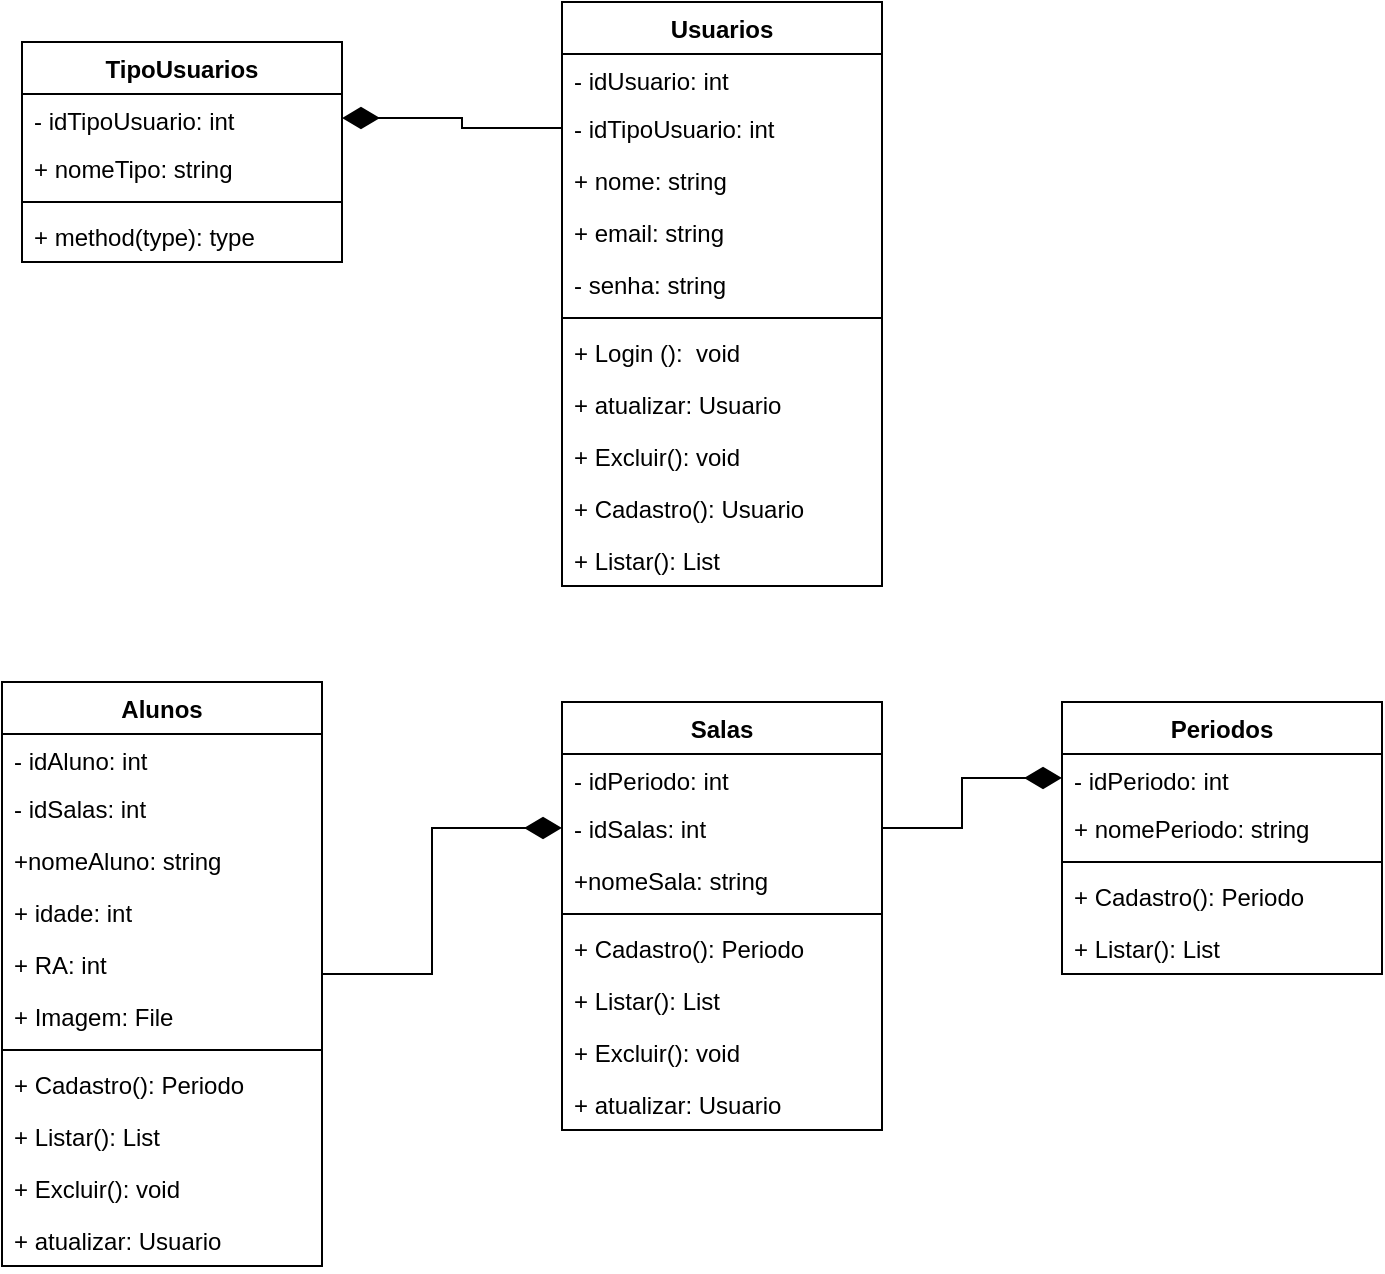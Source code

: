 <mxfile version="16.6.3" type="device"><diagram id="C5RBs43oDa-KdzZeNtuy" name="UML"><mxGraphModel dx="1153" dy="608" grid="1" gridSize="10" guides="1" tooltips="1" connect="1" arrows="1" fold="1" page="1" pageScale="1" pageWidth="827" pageHeight="1169" math="0" shadow="0"><root><mxCell id="WIyWlLk6GJQsqaUBKTNV-0"/><mxCell id="WIyWlLk6GJQsqaUBKTNV-1" parent="WIyWlLk6GJQsqaUBKTNV-0"/><mxCell id="UPkDQJJIunzgrp4eBwO8-0" value="TipoUsuarios" style="swimlane;fontStyle=1;align=center;verticalAlign=top;childLayout=stackLayout;horizontal=1;startSize=26;horizontalStack=0;resizeParent=1;resizeParentMax=0;resizeLast=0;collapsible=1;marginBottom=0;" vertex="1" parent="WIyWlLk6GJQsqaUBKTNV-1"><mxGeometry x="90" y="310" width="160" height="110" as="geometry"/></mxCell><mxCell id="UPkDQJJIunzgrp4eBwO8-1" value="- idTipoUsuario: int" style="text;strokeColor=none;fillColor=none;align=left;verticalAlign=top;spacingLeft=4;spacingRight=4;overflow=hidden;rotatable=0;points=[[0,0.5],[1,0.5]];portConstraint=eastwest;" vertex="1" parent="UPkDQJJIunzgrp4eBwO8-0"><mxGeometry y="26" width="160" height="24" as="geometry"/></mxCell><mxCell id="UPkDQJJIunzgrp4eBwO8-5" value="+ nomeTipo: string" style="text;strokeColor=none;fillColor=none;align=left;verticalAlign=top;spacingLeft=4;spacingRight=4;overflow=hidden;rotatable=0;points=[[0,0.5],[1,0.5]];portConstraint=eastwest;" vertex="1" parent="UPkDQJJIunzgrp4eBwO8-0"><mxGeometry y="50" width="160" height="26" as="geometry"/></mxCell><mxCell id="UPkDQJJIunzgrp4eBwO8-2" value="" style="line;strokeWidth=1;fillColor=none;align=left;verticalAlign=middle;spacingTop=-1;spacingLeft=3;spacingRight=3;rotatable=0;labelPosition=right;points=[];portConstraint=eastwest;" vertex="1" parent="UPkDQJJIunzgrp4eBwO8-0"><mxGeometry y="76" width="160" height="8" as="geometry"/></mxCell><mxCell id="UPkDQJJIunzgrp4eBwO8-3" value="+ method(type): type" style="text;strokeColor=none;fillColor=none;align=left;verticalAlign=top;spacingLeft=4;spacingRight=4;overflow=hidden;rotatable=0;points=[[0,0.5],[1,0.5]];portConstraint=eastwest;" vertex="1" parent="UPkDQJJIunzgrp4eBwO8-0"><mxGeometry y="84" width="160" height="26" as="geometry"/></mxCell><mxCell id="UPkDQJJIunzgrp4eBwO8-8" value="Usuarios" style="swimlane;fontStyle=1;align=center;verticalAlign=top;childLayout=stackLayout;horizontal=1;startSize=26;horizontalStack=0;resizeParent=1;resizeParentMax=0;resizeLast=0;collapsible=1;marginBottom=0;" vertex="1" parent="WIyWlLk6GJQsqaUBKTNV-1"><mxGeometry x="360" y="290" width="160" height="292" as="geometry"/></mxCell><mxCell id="UPkDQJJIunzgrp4eBwO8-9" value="- idUsuario: int" style="text;strokeColor=none;fillColor=none;align=left;verticalAlign=top;spacingLeft=4;spacingRight=4;overflow=hidden;rotatable=0;points=[[0,0.5],[1,0.5]];portConstraint=eastwest;" vertex="1" parent="UPkDQJJIunzgrp4eBwO8-8"><mxGeometry y="26" width="160" height="24" as="geometry"/></mxCell><mxCell id="UPkDQJJIunzgrp4eBwO8-10" value="- idTipoUsuario: int" style="text;strokeColor=none;fillColor=none;align=left;verticalAlign=top;spacingLeft=4;spacingRight=4;overflow=hidden;rotatable=0;points=[[0,0.5],[1,0.5]];portConstraint=eastwest;" vertex="1" parent="UPkDQJJIunzgrp4eBwO8-8"><mxGeometry y="50" width="160" height="26" as="geometry"/></mxCell><mxCell id="UPkDQJJIunzgrp4eBwO8-13" value="+ nome: string" style="text;strokeColor=none;fillColor=none;align=left;verticalAlign=top;spacingLeft=4;spacingRight=4;overflow=hidden;rotatable=0;points=[[0,0.5],[1,0.5]];portConstraint=eastwest;" vertex="1" parent="UPkDQJJIunzgrp4eBwO8-8"><mxGeometry y="76" width="160" height="26" as="geometry"/></mxCell><mxCell id="UPkDQJJIunzgrp4eBwO8-14" value="+ email: string" style="text;strokeColor=none;fillColor=none;align=left;verticalAlign=top;spacingLeft=4;spacingRight=4;overflow=hidden;rotatable=0;points=[[0,0.5],[1,0.5]];portConstraint=eastwest;" vertex="1" parent="UPkDQJJIunzgrp4eBwO8-8"><mxGeometry y="102" width="160" height="26" as="geometry"/></mxCell><mxCell id="UPkDQJJIunzgrp4eBwO8-15" value="- senha: string" style="text;strokeColor=none;fillColor=none;align=left;verticalAlign=top;spacingLeft=4;spacingRight=4;overflow=hidden;rotatable=0;points=[[0,0.5],[1,0.5]];portConstraint=eastwest;" vertex="1" parent="UPkDQJJIunzgrp4eBwO8-8"><mxGeometry y="128" width="160" height="26" as="geometry"/></mxCell><mxCell id="UPkDQJJIunzgrp4eBwO8-11" value="" style="line;strokeWidth=1;fillColor=none;align=left;verticalAlign=middle;spacingTop=-1;spacingLeft=3;spacingRight=3;rotatable=0;labelPosition=right;points=[];portConstraint=eastwest;" vertex="1" parent="UPkDQJJIunzgrp4eBwO8-8"><mxGeometry y="154" width="160" height="8" as="geometry"/></mxCell><mxCell id="UPkDQJJIunzgrp4eBwO8-12" value="+ Login ():  void" style="text;strokeColor=none;fillColor=none;align=left;verticalAlign=top;spacingLeft=4;spacingRight=4;overflow=hidden;rotatable=0;points=[[0,0.5],[1,0.5]];portConstraint=eastwest;" vertex="1" parent="UPkDQJJIunzgrp4eBwO8-8"><mxGeometry y="162" width="160" height="26" as="geometry"/></mxCell><mxCell id="UPkDQJJIunzgrp4eBwO8-17" value="+ atualizar: Usuario" style="text;strokeColor=none;fillColor=none;align=left;verticalAlign=top;spacingLeft=4;spacingRight=4;overflow=hidden;rotatable=0;points=[[0,0.5],[1,0.5]];portConstraint=eastwest;" vertex="1" parent="UPkDQJJIunzgrp4eBwO8-8"><mxGeometry y="188" width="160" height="26" as="geometry"/></mxCell><mxCell id="UPkDQJJIunzgrp4eBwO8-16" value="+ Excluir(): void" style="text;strokeColor=none;fillColor=none;align=left;verticalAlign=top;spacingLeft=4;spacingRight=4;overflow=hidden;rotatable=0;points=[[0,0.5],[1,0.5]];portConstraint=eastwest;" vertex="1" parent="UPkDQJJIunzgrp4eBwO8-8"><mxGeometry y="214" width="160" height="26" as="geometry"/></mxCell><mxCell id="UPkDQJJIunzgrp4eBwO8-18" value="+ Cadastro(): Usuario" style="text;strokeColor=none;fillColor=none;align=left;verticalAlign=top;spacingLeft=4;spacingRight=4;overflow=hidden;rotatable=0;points=[[0,0.5],[1,0.5]];portConstraint=eastwest;" vertex="1" parent="UPkDQJJIunzgrp4eBwO8-8"><mxGeometry y="240" width="160" height="26" as="geometry"/></mxCell><mxCell id="UPkDQJJIunzgrp4eBwO8-36" value="+ Listar(): List" style="text;strokeColor=none;fillColor=none;align=left;verticalAlign=top;spacingLeft=4;spacingRight=4;overflow=hidden;rotatable=0;points=[[0,0.5],[1,0.5]];portConstraint=eastwest;" vertex="1" parent="UPkDQJJIunzgrp4eBwO8-8"><mxGeometry y="266" width="160" height="26" as="geometry"/></mxCell><mxCell id="UPkDQJJIunzgrp4eBwO8-30" value="Periodos" style="swimlane;fontStyle=1;align=center;verticalAlign=top;childLayout=stackLayout;horizontal=1;startSize=26;horizontalStack=0;resizeParent=1;resizeParentMax=0;resizeLast=0;collapsible=1;marginBottom=0;" vertex="1" parent="WIyWlLk6GJQsqaUBKTNV-1"><mxGeometry x="610" y="640" width="160" height="136" as="geometry"/></mxCell><mxCell id="UPkDQJJIunzgrp4eBwO8-31" value="- idPeriodo: int" style="text;strokeColor=none;fillColor=none;align=left;verticalAlign=top;spacingLeft=4;spacingRight=4;overflow=hidden;rotatable=0;points=[[0,0.5],[1,0.5]];portConstraint=eastwest;" vertex="1" parent="UPkDQJJIunzgrp4eBwO8-30"><mxGeometry y="26" width="160" height="24" as="geometry"/></mxCell><mxCell id="UPkDQJJIunzgrp4eBwO8-32" value="+ nomePeriodo: string" style="text;strokeColor=none;fillColor=none;align=left;verticalAlign=top;spacingLeft=4;spacingRight=4;overflow=hidden;rotatable=0;points=[[0,0.5],[1,0.5]];portConstraint=eastwest;" vertex="1" parent="UPkDQJJIunzgrp4eBwO8-30"><mxGeometry y="50" width="160" height="26" as="geometry"/></mxCell><mxCell id="UPkDQJJIunzgrp4eBwO8-33" value="" style="line;strokeWidth=1;fillColor=none;align=left;verticalAlign=middle;spacingTop=-1;spacingLeft=3;spacingRight=3;rotatable=0;labelPosition=right;points=[];portConstraint=eastwest;" vertex="1" parent="UPkDQJJIunzgrp4eBwO8-30"><mxGeometry y="76" width="160" height="8" as="geometry"/></mxCell><mxCell id="UPkDQJJIunzgrp4eBwO8-34" value="+ Cadastro(): Periodo" style="text;strokeColor=none;fillColor=none;align=left;verticalAlign=top;spacingLeft=4;spacingRight=4;overflow=hidden;rotatable=0;points=[[0,0.5],[1,0.5]];portConstraint=eastwest;" vertex="1" parent="UPkDQJJIunzgrp4eBwO8-30"><mxGeometry y="84" width="160" height="26" as="geometry"/></mxCell><mxCell id="UPkDQJJIunzgrp4eBwO8-35" value="+ Listar(): List" style="text;strokeColor=none;fillColor=none;align=left;verticalAlign=top;spacingLeft=4;spacingRight=4;overflow=hidden;rotatable=0;points=[[0,0.5],[1,0.5]];portConstraint=eastwest;" vertex="1" parent="UPkDQJJIunzgrp4eBwO8-30"><mxGeometry y="110" width="160" height="26" as="geometry"/></mxCell><mxCell id="UPkDQJJIunzgrp4eBwO8-38" value="Salas" style="swimlane;fontStyle=1;align=center;verticalAlign=top;childLayout=stackLayout;horizontal=1;startSize=26;horizontalStack=0;resizeParent=1;resizeParentMax=0;resizeLast=0;collapsible=1;marginBottom=0;" vertex="1" parent="WIyWlLk6GJQsqaUBKTNV-1"><mxGeometry x="360" y="640" width="160" height="214" as="geometry"/></mxCell><mxCell id="UPkDQJJIunzgrp4eBwO8-39" value="- idPeriodo: int" style="text;strokeColor=none;fillColor=none;align=left;verticalAlign=top;spacingLeft=4;spacingRight=4;overflow=hidden;rotatable=0;points=[[0,0.5],[1,0.5]];portConstraint=eastwest;" vertex="1" parent="UPkDQJJIunzgrp4eBwO8-38"><mxGeometry y="26" width="160" height="24" as="geometry"/></mxCell><mxCell id="UPkDQJJIunzgrp4eBwO8-40" value="- idSalas: int" style="text;strokeColor=none;fillColor=none;align=left;verticalAlign=top;spacingLeft=4;spacingRight=4;overflow=hidden;rotatable=0;points=[[0,0.5],[1,0.5]];portConstraint=eastwest;" vertex="1" parent="UPkDQJJIunzgrp4eBwO8-38"><mxGeometry y="50" width="160" height="26" as="geometry"/></mxCell><mxCell id="UPkDQJJIunzgrp4eBwO8-44" value="+nomeSala: string" style="text;strokeColor=none;fillColor=none;align=left;verticalAlign=top;spacingLeft=4;spacingRight=4;overflow=hidden;rotatable=0;points=[[0,0.5],[1,0.5]];portConstraint=eastwest;" vertex="1" parent="UPkDQJJIunzgrp4eBwO8-38"><mxGeometry y="76" width="160" height="26" as="geometry"/></mxCell><mxCell id="UPkDQJJIunzgrp4eBwO8-41" value="" style="line;strokeWidth=1;fillColor=none;align=left;verticalAlign=middle;spacingTop=-1;spacingLeft=3;spacingRight=3;rotatable=0;labelPosition=right;points=[];portConstraint=eastwest;" vertex="1" parent="UPkDQJJIunzgrp4eBwO8-38"><mxGeometry y="102" width="160" height="8" as="geometry"/></mxCell><mxCell id="UPkDQJJIunzgrp4eBwO8-42" value="+ Cadastro(): Periodo" style="text;strokeColor=none;fillColor=none;align=left;verticalAlign=top;spacingLeft=4;spacingRight=4;overflow=hidden;rotatable=0;points=[[0,0.5],[1,0.5]];portConstraint=eastwest;" vertex="1" parent="UPkDQJJIunzgrp4eBwO8-38"><mxGeometry y="110" width="160" height="26" as="geometry"/></mxCell><mxCell id="UPkDQJJIunzgrp4eBwO8-43" value="+ Listar(): List" style="text;strokeColor=none;fillColor=none;align=left;verticalAlign=top;spacingLeft=4;spacingRight=4;overflow=hidden;rotatable=0;points=[[0,0.5],[1,0.5]];portConstraint=eastwest;" vertex="1" parent="UPkDQJJIunzgrp4eBwO8-38"><mxGeometry y="136" width="160" height="26" as="geometry"/></mxCell><mxCell id="UPkDQJJIunzgrp4eBwO8-45" value="+ Excluir(): void" style="text;strokeColor=none;fillColor=none;align=left;verticalAlign=top;spacingLeft=4;spacingRight=4;overflow=hidden;rotatable=0;points=[[0,0.5],[1,0.5]];portConstraint=eastwest;" vertex="1" parent="UPkDQJJIunzgrp4eBwO8-38"><mxGeometry y="162" width="160" height="26" as="geometry"/></mxCell><mxCell id="UPkDQJJIunzgrp4eBwO8-46" value="+ atualizar: Usuario" style="text;strokeColor=none;fillColor=none;align=left;verticalAlign=top;spacingLeft=4;spacingRight=4;overflow=hidden;rotatable=0;points=[[0,0.5],[1,0.5]];portConstraint=eastwest;" vertex="1" parent="UPkDQJJIunzgrp4eBwO8-38"><mxGeometry y="188" width="160" height="26" as="geometry"/></mxCell><mxCell id="UPkDQJJIunzgrp4eBwO8-64" style="edgeStyle=orthogonalEdgeStyle;rounded=0;orthogonalLoop=1;jettySize=auto;html=1;entryX=0;entryY=0.5;entryDx=0;entryDy=0;endArrow=diamondThin;endFill=1;endSize=16;targetPerimeterSpacing=0;strokeWidth=1;" edge="1" parent="WIyWlLk6GJQsqaUBKTNV-1" source="UPkDQJJIunzgrp4eBwO8-48" target="UPkDQJJIunzgrp4eBwO8-40"><mxGeometry relative="1" as="geometry"/></mxCell><mxCell id="UPkDQJJIunzgrp4eBwO8-48" value="Alunos" style="swimlane;fontStyle=1;align=center;verticalAlign=top;childLayout=stackLayout;horizontal=1;startSize=26;horizontalStack=0;resizeParent=1;resizeParentMax=0;resizeLast=0;collapsible=1;marginBottom=0;" vertex="1" parent="WIyWlLk6GJQsqaUBKTNV-1"><mxGeometry x="80" y="630" width="160" height="292" as="geometry"/></mxCell><mxCell id="UPkDQJJIunzgrp4eBwO8-49" value="- idAluno: int" style="text;strokeColor=none;fillColor=none;align=left;verticalAlign=top;spacingLeft=4;spacingRight=4;overflow=hidden;rotatable=0;points=[[0,0.5],[1,0.5]];portConstraint=eastwest;" vertex="1" parent="UPkDQJJIunzgrp4eBwO8-48"><mxGeometry y="26" width="160" height="24" as="geometry"/></mxCell><mxCell id="UPkDQJJIunzgrp4eBwO8-50" value="- idSalas: int" style="text;strokeColor=none;fillColor=none;align=left;verticalAlign=top;spacingLeft=4;spacingRight=4;overflow=hidden;rotatable=0;points=[[0,0.5],[1,0.5]];portConstraint=eastwest;" vertex="1" parent="UPkDQJJIunzgrp4eBwO8-48"><mxGeometry y="50" width="160" height="26" as="geometry"/></mxCell><mxCell id="UPkDQJJIunzgrp4eBwO8-51" value="+nomeAluno: string" style="text;strokeColor=none;fillColor=none;align=left;verticalAlign=top;spacingLeft=4;spacingRight=4;overflow=hidden;rotatable=0;points=[[0,0.5],[1,0.5]];portConstraint=eastwest;" vertex="1" parent="UPkDQJJIunzgrp4eBwO8-48"><mxGeometry y="76" width="160" height="26" as="geometry"/></mxCell><mxCell id="UPkDQJJIunzgrp4eBwO8-57" value="+ idade: int" style="text;strokeColor=none;fillColor=none;align=left;verticalAlign=top;spacingLeft=4;spacingRight=4;overflow=hidden;rotatable=0;points=[[0,0.5],[1,0.5]];portConstraint=eastwest;" vertex="1" parent="UPkDQJJIunzgrp4eBwO8-48"><mxGeometry y="102" width="160" height="26" as="geometry"/></mxCell><mxCell id="UPkDQJJIunzgrp4eBwO8-58" value="+ RA: int" style="text;strokeColor=none;fillColor=none;align=left;verticalAlign=top;spacingLeft=4;spacingRight=4;overflow=hidden;rotatable=0;points=[[0,0.5],[1,0.5]];portConstraint=eastwest;" vertex="1" parent="UPkDQJJIunzgrp4eBwO8-48"><mxGeometry y="128" width="160" height="26" as="geometry"/></mxCell><mxCell id="UPkDQJJIunzgrp4eBwO8-59" value="+ Imagem: File" style="text;strokeColor=none;fillColor=none;align=left;verticalAlign=top;spacingLeft=4;spacingRight=4;overflow=hidden;rotatable=0;points=[[0,0.5],[1,0.5]];portConstraint=eastwest;" vertex="1" parent="UPkDQJJIunzgrp4eBwO8-48"><mxGeometry y="154" width="160" height="26" as="geometry"/></mxCell><mxCell id="UPkDQJJIunzgrp4eBwO8-52" value="" style="line;strokeWidth=1;fillColor=none;align=left;verticalAlign=middle;spacingTop=-1;spacingLeft=3;spacingRight=3;rotatable=0;labelPosition=right;points=[];portConstraint=eastwest;" vertex="1" parent="UPkDQJJIunzgrp4eBwO8-48"><mxGeometry y="180" width="160" height="8" as="geometry"/></mxCell><mxCell id="UPkDQJJIunzgrp4eBwO8-53" value="+ Cadastro(): Periodo" style="text;strokeColor=none;fillColor=none;align=left;verticalAlign=top;spacingLeft=4;spacingRight=4;overflow=hidden;rotatable=0;points=[[0,0.5],[1,0.5]];portConstraint=eastwest;" vertex="1" parent="UPkDQJJIunzgrp4eBwO8-48"><mxGeometry y="188" width="160" height="26" as="geometry"/></mxCell><mxCell id="UPkDQJJIunzgrp4eBwO8-54" value="+ Listar(): List" style="text;strokeColor=none;fillColor=none;align=left;verticalAlign=top;spacingLeft=4;spacingRight=4;overflow=hidden;rotatable=0;points=[[0,0.5],[1,0.5]];portConstraint=eastwest;" vertex="1" parent="UPkDQJJIunzgrp4eBwO8-48"><mxGeometry y="214" width="160" height="26" as="geometry"/></mxCell><mxCell id="UPkDQJJIunzgrp4eBwO8-55" value="+ Excluir(): void" style="text;strokeColor=none;fillColor=none;align=left;verticalAlign=top;spacingLeft=4;spacingRight=4;overflow=hidden;rotatable=0;points=[[0,0.5],[1,0.5]];portConstraint=eastwest;" vertex="1" parent="UPkDQJJIunzgrp4eBwO8-48"><mxGeometry y="240" width="160" height="26" as="geometry"/></mxCell><mxCell id="UPkDQJJIunzgrp4eBwO8-56" value="+ atualizar: Usuario" style="text;strokeColor=none;fillColor=none;align=left;verticalAlign=top;spacingLeft=4;spacingRight=4;overflow=hidden;rotatable=0;points=[[0,0.5],[1,0.5]];portConstraint=eastwest;" vertex="1" parent="UPkDQJJIunzgrp4eBwO8-48"><mxGeometry y="266" width="160" height="26" as="geometry"/></mxCell><mxCell id="UPkDQJJIunzgrp4eBwO8-62" style="edgeStyle=orthogonalEdgeStyle;rounded=0;orthogonalLoop=1;jettySize=auto;html=1;endArrow=diamondThin;endFill=1;strokeWidth=1;targetPerimeterSpacing=0;endSize=16;" edge="1" parent="WIyWlLk6GJQsqaUBKTNV-1" source="UPkDQJJIunzgrp4eBwO8-10" target="UPkDQJJIunzgrp4eBwO8-1"><mxGeometry relative="1" as="geometry"/></mxCell><mxCell id="UPkDQJJIunzgrp4eBwO8-63" style="edgeStyle=orthogonalEdgeStyle;rounded=0;orthogonalLoop=1;jettySize=auto;html=1;entryX=0;entryY=0.5;entryDx=0;entryDy=0;endArrow=diamondThin;endFill=1;endSize=16;targetPerimeterSpacing=0;strokeWidth=1;" edge="1" parent="WIyWlLk6GJQsqaUBKTNV-1" source="UPkDQJJIunzgrp4eBwO8-40" target="UPkDQJJIunzgrp4eBwO8-31"><mxGeometry relative="1" as="geometry"/></mxCell></root></mxGraphModel></diagram></mxfile>